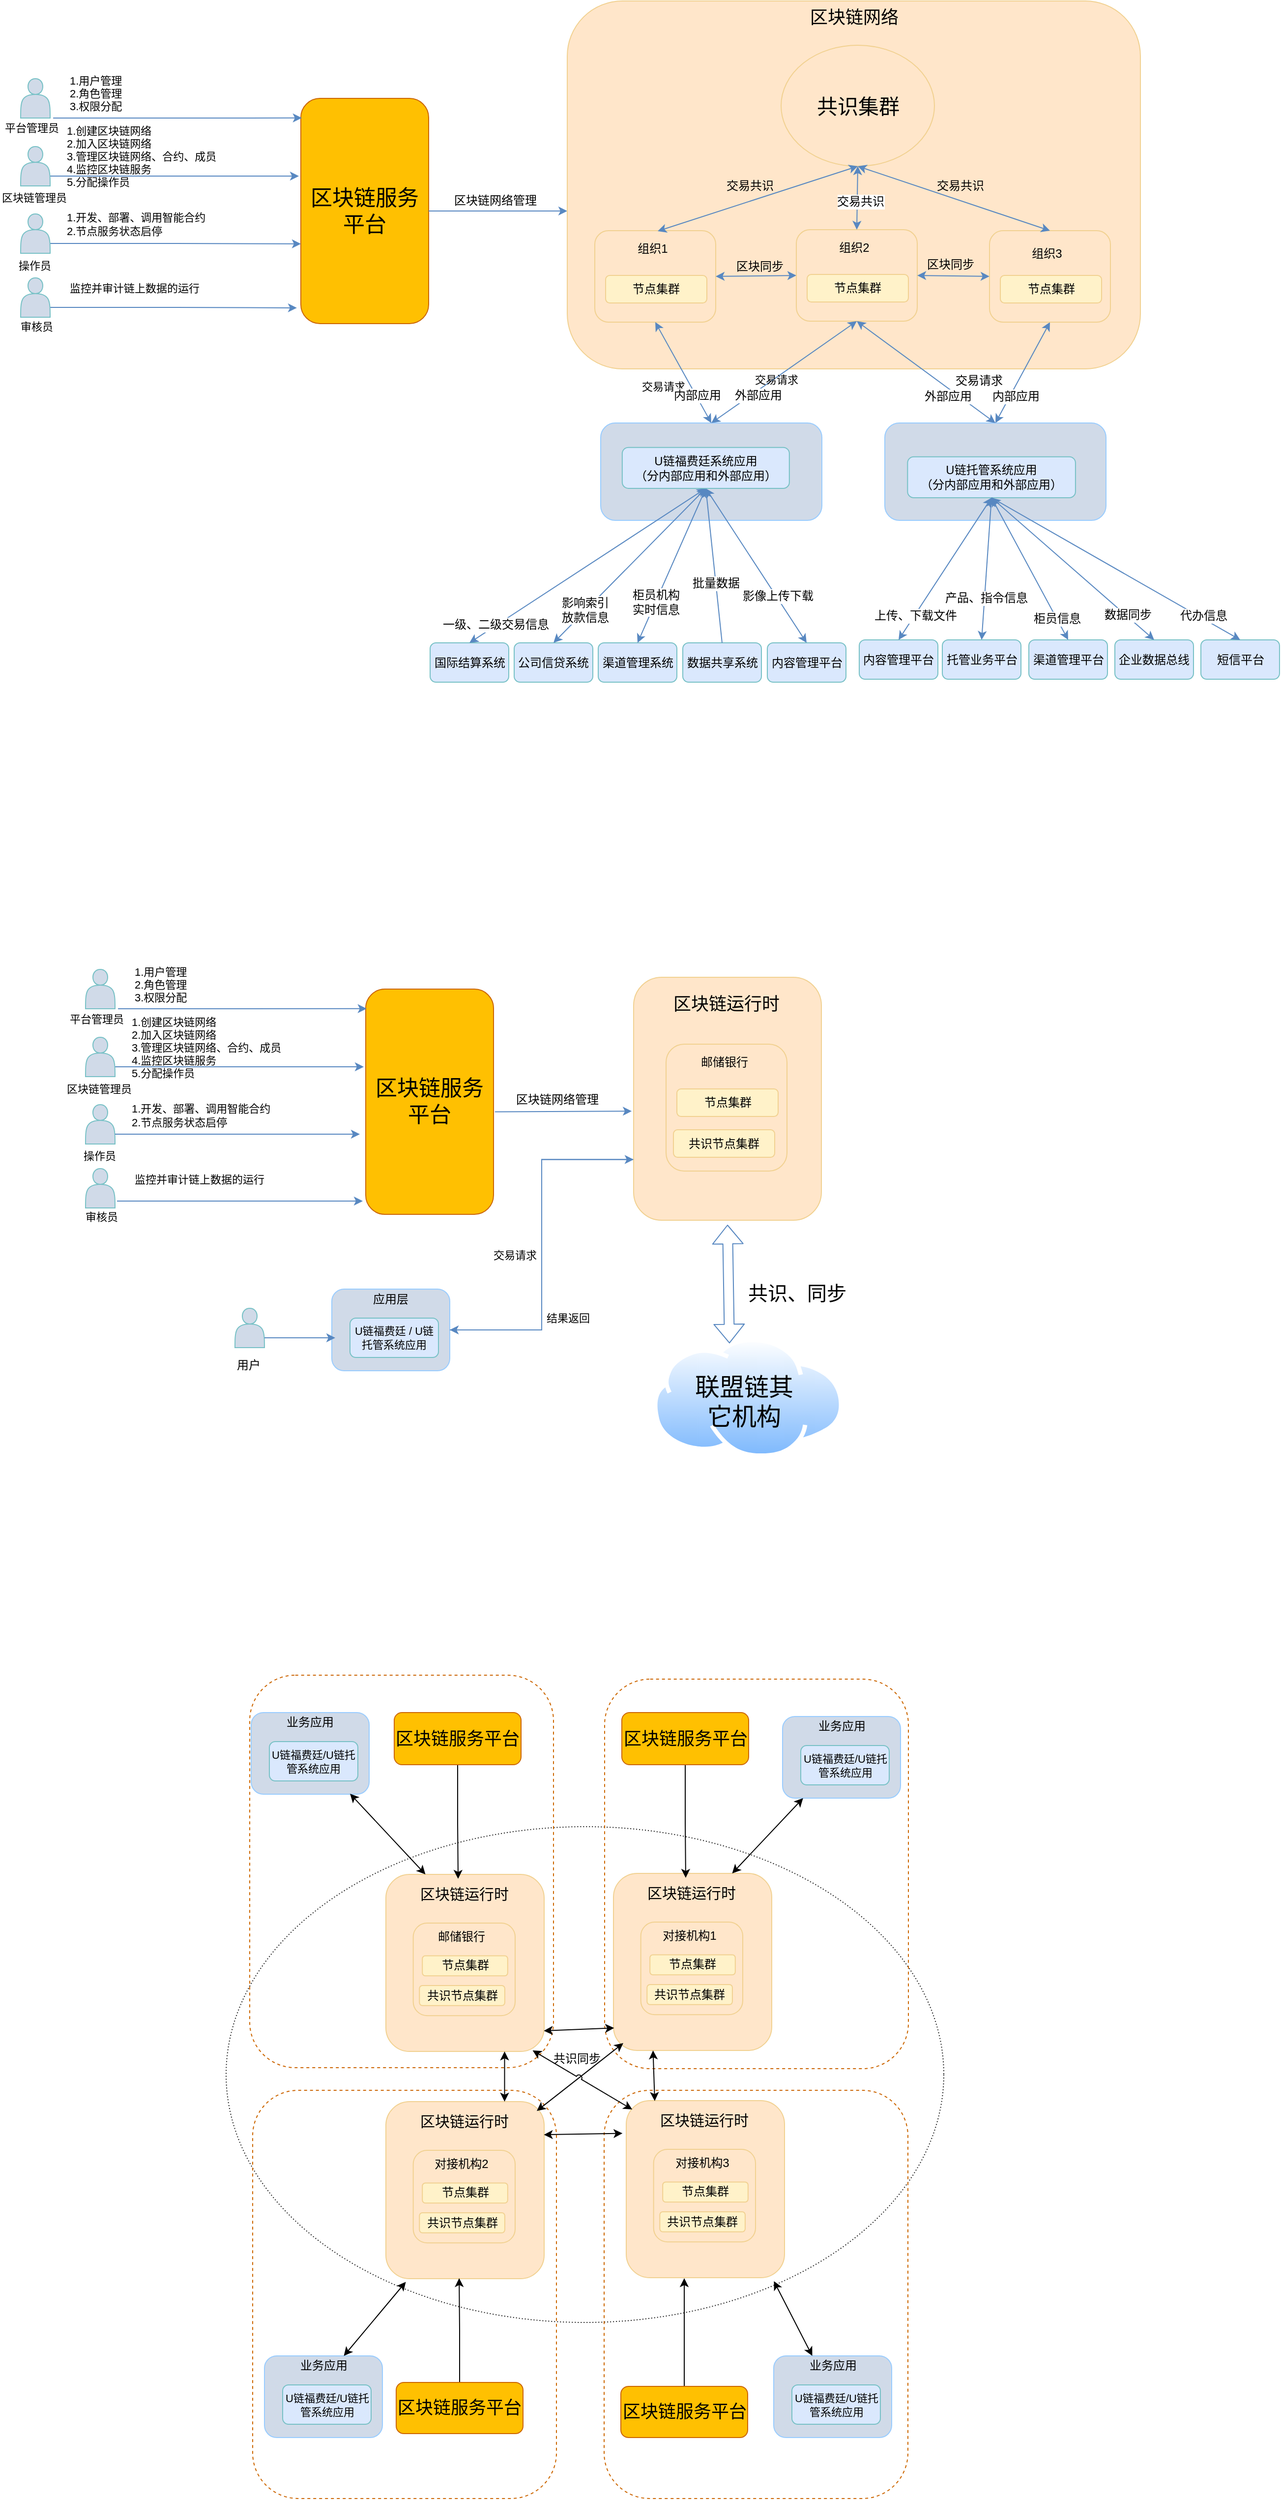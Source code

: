 <mxfile pages="1" version="11.2.4" type="github"><diagram id="iDARkXcZzcJDG8F0HFg4" name="Page-1"><mxGraphModel dx="1351" dy="836" grid="0" gridSize="10" guides="1" tooltips="1" connect="1" arrows="1" fold="1" page="1" pageScale="1" pageWidth="2339" pageHeight="3300" math="0" shadow="0"><root><mxCell id="0"/><mxCell id="1" parent="0"/><mxCell id="z2rC9QvplmSaoAwjKpnh-84" value="" style="rounded=1;whiteSpace=wrap;html=1;strokeColor=#99CCFF;fillColor=#D0DAE8;fontSize=12;align=center;" parent="1" vertex="1"><mxGeometry x="704" y="441" width="225" height="99" as="geometry"/></mxCell><mxCell id="t2HBDKphy4kVw9wNb8UK-98" value="" style="ellipse;whiteSpace=wrap;html=1;rounded=1;glass=0;strokeColor=#1A1A1A;strokeWidth=1;fillColor=none;fontSize=18;dashed=1;dashPattern=1 2;" parent="1" vertex="1"><mxGeometry x="323" y="1868" width="730" height="504" as="geometry"/></mxCell><mxCell id="t2HBDKphy4kVw9wNb8UK-96" value="" style="rounded=1;whiteSpace=wrap;html=1;glass=0;strokeColor=#CC6600;strokeWidth=1;fillColor=none;fontSize=18;dashed=1;" parent="1" vertex="1"><mxGeometry x="707.5" y="2136" width="309" height="415" as="geometry"/></mxCell><mxCell id="t2HBDKphy4kVw9wNb8UK-84" value="" style="rounded=1;whiteSpace=wrap;html=1;glass=0;strokeColor=#CC6600;strokeWidth=1;fillColor=none;fontSize=18;dashed=1;" parent="1" vertex="1"><mxGeometry x="708" y="1718" width="309" height="396" as="geometry"/></mxCell><mxCell id="t2HBDKphy4kVw9wNb8UK-85" value="" style="rounded=1;whiteSpace=wrap;html=1;glass=0;strokeColor=#CC6600;strokeWidth=1;fillColor=none;fontSize=18;dashed=1;" parent="1" vertex="1"><mxGeometry x="347" y="1714" width="309" height="399" as="geometry"/></mxCell><mxCell id="t2HBDKphy4kVw9wNb8UK-82" value="" style="rounded=1;whiteSpace=wrap;html=1;glass=0;strokeColor=#CC6600;strokeWidth=1;fillColor=none;fontSize=18;dashed=1;" parent="1" vertex="1"><mxGeometry x="350" y="2136" width="309" height="415" as="geometry"/></mxCell><mxCell id="z2rC9QvplmSaoAwjKpnh-148" value="" style="group;fillColor=none;" parent="1" vertex="1" connectable="0"><mxGeometry x="159" y="996.5" width="436" height="252.5" as="geometry"/></mxCell><mxCell id="z2rC9QvplmSaoAwjKpnh-149" value="区块链服务平台" style="rounded=1;whiteSpace=wrap;html=1;fillColor=#FFC001;fontSize=22;strokeColor=#CC6600;" parent="z2rC9QvplmSaoAwjKpnh-148" vertex="1"><mxGeometry x="306" y="20" width="130" height="229" as="geometry"/></mxCell><mxCell id="z2rC9QvplmSaoAwjKpnh-150" style="edgeStyle=orthogonalEdgeStyle;rounded=0;orthogonalLoop=1;jettySize=auto;html=1;exitX=1;exitY=0.75;exitDx=0;exitDy=0;fontSize=11;strokeColor=#5888C1;" parent="z2rC9QvplmSaoAwjKpnh-148" source="z2rC9QvplmSaoAwjKpnh-151" edge="1"><mxGeometry relative="1" as="geometry"><mxPoint x="304" y="99" as="targetPoint"/></mxGeometry></mxCell><mxCell id="z2rC9QvplmSaoAwjKpnh-151" value="" style="shape=actor;whiteSpace=wrap;html=1;fillColor=#D0DAE8;strokeColor=#78C1C6;" parent="z2rC9QvplmSaoAwjKpnh-148" vertex="1"><mxGeometry x="21" y="69" width="30" height="40" as="geometry"/></mxCell><mxCell id="z2rC9QvplmSaoAwjKpnh-152" value="平台管理员" style="text;html=1;resizable=0;points=[];autosize=1;align=left;verticalAlign=top;spacingTop=-4;fontSize=11;" parent="z2rC9QvplmSaoAwjKpnh-148" vertex="1"><mxGeometry x="3" y="41" width="80" height="20" as="geometry"/></mxCell><mxCell id="z2rC9QvplmSaoAwjKpnh-153" value="区块链管理员" style="text;html=1;resizable=0;points=[];autosize=1;align=left;verticalAlign=top;spacingTop=-4;fontSize=11;" parent="z2rC9QvplmSaoAwjKpnh-148" vertex="1"><mxGeometry y="112" width="80" height="10" as="geometry"/></mxCell><mxCell id="z2rC9QvplmSaoAwjKpnh-154" value="1.创建区块链网络&lt;br&gt;2.加入区块链网络&lt;br&gt;3.管理区块链网络、合约、成员&lt;br&gt;4.监控区块链服务&lt;br&gt;5.分配操作员" style="rounded=0;whiteSpace=wrap;html=1;fillColor=none;fontSize=11;align=left;strokeColor=none;" parent="z2rC9QvplmSaoAwjKpnh-148" vertex="1"><mxGeometry x="66" y="59" width="204" height="40" as="geometry"/></mxCell><mxCell id="z2rC9QvplmSaoAwjKpnh-155" value="" style="shape=actor;whiteSpace=wrap;html=1;fillColor=#D0DAE8;strokeColor=#78C1C6;" parent="z2rC9QvplmSaoAwjKpnh-148" vertex="1"><mxGeometry x="21" width="30" height="40" as="geometry"/></mxCell><mxCell id="z2rC9QvplmSaoAwjKpnh-156" value="1.用户管理&lt;br&gt;2.角色管理&lt;br&gt;3.权限分配" style="rounded=0;whiteSpace=wrap;html=1;fontSize=11;strokeColor=none;fillColor=none;align=left;" parent="z2rC9QvplmSaoAwjKpnh-148" vertex="1"><mxGeometry x="68.5" width="220" height="30" as="geometry"/></mxCell><mxCell id="z2rC9QvplmSaoAwjKpnh-158" value="" style="shape=actor;whiteSpace=wrap;html=1;fillColor=#D0DAE8;strokeColor=#78C1C6;" parent="z2rC9QvplmSaoAwjKpnh-148" vertex="1"><mxGeometry x="21" y="137.5" width="30" height="40" as="geometry"/></mxCell><mxCell id="z2rC9QvplmSaoAwjKpnh-159" value="操作员" style="text;html=1;resizable=0;points=[];autosize=1;align=left;verticalAlign=top;spacingTop=-4;fontSize=11;" parent="z2rC9QvplmSaoAwjKpnh-148" vertex="1"><mxGeometry x="17" y="180.5" width="50" height="10" as="geometry"/></mxCell><mxCell id="z2rC9QvplmSaoAwjKpnh-160" value="1.开发、部署、调用智能合约&lt;br&gt;2.节点服务状态启停" style="rounded=0;whiteSpace=wrap;html=1;fillColor=none;fontSize=11;align=left;strokeColor=none;" parent="z2rC9QvplmSaoAwjKpnh-148" vertex="1"><mxGeometry x="66" y="128" width="150" height="40" as="geometry"/></mxCell><mxCell id="z2rC9QvplmSaoAwjKpnh-162" value="" style="shape=actor;whiteSpace=wrap;html=1;fillColor=#D0DAE8;strokeColor=#78C1C6;" parent="z2rC9QvplmSaoAwjKpnh-148" vertex="1"><mxGeometry x="21" y="202.5" width="30" height="40" as="geometry"/></mxCell><mxCell id="z2rC9QvplmSaoAwjKpnh-163" value="审核员" style="text;html=1;resizable=0;points=[];autosize=1;align=left;verticalAlign=top;spacingTop=-4;fontSize=11;" parent="z2rC9QvplmSaoAwjKpnh-148" vertex="1"><mxGeometry x="19" y="242.5" width="50" height="10" as="geometry"/></mxCell><mxCell id="z2rC9QvplmSaoAwjKpnh-164" value="监控并审计链上数据的运行" style="rounded=0;whiteSpace=wrap;html=1;fillColor=none;fontSize=11;align=left;strokeColor=none;" parent="z2rC9QvplmSaoAwjKpnh-148" vertex="1"><mxGeometry x="69" y="193" width="147" height="40" as="geometry"/></mxCell><mxCell id="z2rC9QvplmSaoAwjKpnh-165" value="" style="endArrow=classic;html=1;strokeColor=#5888C1;fontSize=12;exitX=0.638;exitY=-0.05;exitDx=0;exitDy=0;exitPerimeter=0;entryX=0.007;entryY=0.087;entryDx=0;entryDy=0;entryPerimeter=0;" parent="z2rC9QvplmSaoAwjKpnh-148" source="z2rC9QvplmSaoAwjKpnh-152" target="z2rC9QvplmSaoAwjKpnh-149" edge="1"><mxGeometry width="50" height="50" relative="1" as="geometry"><mxPoint x="217" y="90" as="sourcePoint"/><mxPoint x="267" y="40" as="targetPoint"/></mxGeometry></mxCell><mxCell id="z2rC9QvplmSaoAwjKpnh-227" value="" style="endArrow=classic;html=1;strokeColor=#5888C1;fontSize=12;" parent="z2rC9QvplmSaoAwjKpnh-148" edge="1"><mxGeometry width="50" height="50" relative="1" as="geometry"><mxPoint x="53" y="235.5" as="sourcePoint"/><mxPoint x="303" y="235.5" as="targetPoint"/></mxGeometry></mxCell><mxCell id="z2rC9QvplmSaoAwjKpnh-166" value="" style="endArrow=classic;html=1;strokeColor=#5888C1;fontSize=12;exitX=1.011;exitY=0.545;exitDx=0;exitDy=0;entryX=-0.01;entryY=0.551;entryDx=0;entryDy=0;entryPerimeter=0;exitPerimeter=0;" parent="1" source="z2rC9QvplmSaoAwjKpnh-149" target="z2rC9QvplmSaoAwjKpnh-172" edge="1"><mxGeometry width="50" height="50" relative="1" as="geometry"><mxPoint x="654" y="1136.5" as="sourcePoint"/><mxPoint x="704" y="1086.5" as="targetPoint"/></mxGeometry></mxCell><mxCell id="z2rC9QvplmSaoAwjKpnh-167" value="区块链网络管理" style="text;html=1;resizable=0;points=[];autosize=1;align=left;verticalAlign=top;spacingTop=-4;fontSize=12;" parent="1" vertex="1"><mxGeometry x="615.5" y="1118.5" width="94" height="14" as="geometry"/></mxCell><mxCell id="z2rC9QvplmSaoAwjKpnh-243" style="edgeStyle=orthogonalEdgeStyle;rounded=0;orthogonalLoop=1;jettySize=auto;html=1;exitX=0;exitY=0.75;exitDx=0;exitDy=0;entryX=1;entryY=0.5;entryDx=0;entryDy=0;strokeColor=#5888C1;fontSize=20;" parent="1" source="z2rC9QvplmSaoAwjKpnh-172" target="z2rC9QvplmSaoAwjKpnh-184" edge="1"><mxGeometry relative="1" as="geometry"/></mxCell><mxCell id="z2rC9QvplmSaoAwjKpnh-172" value="" style="rounded=1;whiteSpace=wrap;html=1;fillColor=#FFE6CA;fontSize=11;align=center;strokeColor=#F1D191;" parent="1" vertex="1"><mxGeometry x="737.5" y="1004.5" width="191" height="247" as="geometry"/></mxCell><mxCell id="z2rC9QvplmSaoAwjKpnh-173" value="区块链运行时" style="rounded=0;whiteSpace=wrap;html=1;fillColor=none;fontSize=18;align=center;strokeColor=none;" parent="1" vertex="1"><mxGeometry x="772" y="1016.5" width="120" height="30" as="geometry"/></mxCell><mxCell id="z2rC9QvplmSaoAwjKpnh-219" value="" style="group" parent="1" vertex="1" connectable="0"><mxGeometry x="770.5" y="1072.5" width="123" height="129" as="geometry"/></mxCell><mxCell id="z2rC9QvplmSaoAwjKpnh-188" value="" style="group" parent="z2rC9QvplmSaoAwjKpnh-219" vertex="1" connectable="0"><mxGeometry width="123" height="129" as="geometry"/></mxCell><mxCell id="z2rC9QvplmSaoAwjKpnh-189" value="" style="rounded=1;whiteSpace=wrap;html=1;strokeColor=#F1D191;fillColor=none;fontSize=12;align=center;" parent="z2rC9QvplmSaoAwjKpnh-188" vertex="1"><mxGeometry width="123" height="129" as="geometry"/></mxCell><mxCell id="z2rC9QvplmSaoAwjKpnh-190" value="邮储银行" style="rounded=1;whiteSpace=wrap;html=1;strokeColor=none;fillColor=none;fontSize=12;align=center;" parent="z2rC9QvplmSaoAwjKpnh-188" vertex="1"><mxGeometry x="19" y="5" width="80" height="27" as="geometry"/></mxCell><mxCell id="z2rC9QvplmSaoAwjKpnh-191" value="节点集群" style="rounded=1;whiteSpace=wrap;html=1;fillColor=#FFF2C9;fontSize=12;align=center;strokeColor=#F1D191;" parent="z2rC9QvplmSaoAwjKpnh-188" vertex="1"><mxGeometry x="11" y="45.5" width="103" height="28" as="geometry"/></mxCell><mxCell id="z2rC9QvplmSaoAwjKpnh-218" value="共识节点集群" style="rounded=1;whiteSpace=wrap;html=1;fillColor=#FFF2C9;fontSize=12;align=center;strokeColor=#F1D191;" parent="z2rC9QvplmSaoAwjKpnh-188" vertex="1"><mxGeometry x="7.5" y="87" width="103" height="28" as="geometry"/></mxCell><mxCell id="z2rC9QvplmSaoAwjKpnh-228" value="" style="endArrow=classic;html=1;strokeColor=#5888C1;fontSize=12;exitX=1;exitY=0.75;exitDx=0;exitDy=0;" parent="1" source="z2rC9QvplmSaoAwjKpnh-158" edge="1"><mxGeometry width="50" height="50" relative="1" as="geometry"><mxPoint x="382" y="1313" as="sourcePoint"/><mxPoint x="459" y="1164" as="targetPoint"/></mxGeometry></mxCell><mxCell id="z2rC9QvplmSaoAwjKpnh-229" value="" style="aspect=fixed;perimeter=ellipsePerimeter;html=1;align=center;shadow=0;dashed=0;spacingTop=3;image;image=img/lib/active_directory/internet_cloud.svg;rounded=1;strokeColor=#F1D191;fillColor=none;fontSize=12;" parent="1" vertex="1"><mxGeometry x="757" y="1371" width="194" height="122" as="geometry"/></mxCell><mxCell id="z2rC9QvplmSaoAwjKpnh-232" value="" style="shape=flexArrow;endArrow=classic;startArrow=classic;html=1;strokeColor=#5888C1;fontSize=12;exitX=0.402;exitY=0.047;exitDx=0;exitDy=0;exitPerimeter=0;" parent="1" source="z2rC9QvplmSaoAwjKpnh-229" edge="1"><mxGeometry width="50" height="50" relative="1" as="geometry"><mxPoint x="791" y="1330" as="sourcePoint"/><mxPoint x="833" y="1256" as="targetPoint"/></mxGeometry></mxCell><mxCell id="z2rC9QvplmSaoAwjKpnh-234" value="联盟链其它机构" style="rounded=1;whiteSpace=wrap;html=1;strokeColor=none;fillColor=none;fontSize=25;align=center;" parent="1" vertex="1"><mxGeometry x="790" y="1405" width="120" height="60" as="geometry"/></mxCell><mxCell id="z2rC9QvplmSaoAwjKpnh-235" value="共识、同步" style="text;html=1;resizable=0;points=[];autosize=1;align=left;verticalAlign=top;spacingTop=-4;fontSize=20;" parent="1" vertex="1"><mxGeometry x="852" y="1311" width="135" height="30" as="geometry"/></mxCell><mxCell id="z2rC9QvplmSaoAwjKpnh-174" value="交易请求" style="text;html=1;resizable=0;points=[];autosize=1;align=left;verticalAlign=top;spacingTop=-4;fontSize=11;" parent="1" vertex="1"><mxGeometry x="592.5" y="1277.5" width="54" height="13" as="geometry"/></mxCell><mxCell id="z2rC9QvplmSaoAwjKpnh-175" value="结果返回" style="text;html=1;resizable=0;points=[];autosize=1;align=left;verticalAlign=top;spacingTop=-4;fontSize=11;" parent="1" vertex="1"><mxGeometry x="646.5" y="1341.5" width="54" height="13" as="geometry"/></mxCell><mxCell id="z2rC9QvplmSaoAwjKpnh-183" value="" style="group" parent="1" vertex="1" connectable="0"><mxGeometry x="430.5" y="1321.5" width="120" height="83" as="geometry"/></mxCell><mxCell id="z2rC9QvplmSaoAwjKpnh-184" value="" style="rounded=1;whiteSpace=wrap;html=1;strokeColor=#99CCFF;fillColor=#D0DAE8;fontSize=12;align=center;" parent="z2rC9QvplmSaoAwjKpnh-183" vertex="1"><mxGeometry width="120" height="83" as="geometry"/></mxCell><mxCell id="z2rC9QvplmSaoAwjKpnh-185" value="应用层" style="rounded=1;whiteSpace=wrap;html=1;strokeColor=none;fillColor=none;fontSize=12;align=center;" parent="z2rC9QvplmSaoAwjKpnh-183" vertex="1"><mxGeometry x="18.5" width="83" height="20" as="geometry"/></mxCell><mxCell id="z2rC9QvplmSaoAwjKpnh-186" value="U链福费廷 / U链托管系统应用" style="rounded=1;whiteSpace=wrap;html=1;fillColor=#DAE8FD;fontSize=11;align=center;strokeColor=#78C1C6;" parent="z2rC9QvplmSaoAwjKpnh-183" vertex="1"><mxGeometry x="18.5" y="29.5" width="90" height="40" as="geometry"/></mxCell><mxCell id="z2rC9QvplmSaoAwjKpnh-168" value="" style="shape=actor;whiteSpace=wrap;html=1;fillColor=#D0DAE8;strokeColor=#78C1C6;" parent="1" vertex="1"><mxGeometry x="332" y="1341" width="30" height="40" as="geometry"/></mxCell><mxCell id="z2rC9QvplmSaoAwjKpnh-169" value="用户" style="text;html=1;resizable=0;points=[];autosize=1;align=left;verticalAlign=top;spacingTop=-4;fontSize=12;" parent="1" vertex="1"><mxGeometry x="332" y="1388.5" width="34" height="14" as="geometry"/></mxCell><mxCell id="z2rC9QvplmSaoAwjKpnh-241" style="edgeStyle=orthogonalEdgeStyle;rounded=0;orthogonalLoop=1;jettySize=auto;html=1;exitX=1;exitY=0.5;exitDx=0;exitDy=0;entryX=0;entryY=0.75;entryDx=0;entryDy=0;strokeColor=#5888C1;fontSize=20;" parent="1" source="z2rC9QvplmSaoAwjKpnh-184" target="z2rC9QvplmSaoAwjKpnh-172" edge="1"><mxGeometry relative="1" as="geometry"/></mxCell><mxCell id="z2rC9QvplmSaoAwjKpnh-244" value="" style="endArrow=classic;html=1;strokeColor=#5888C1;fontSize=20;exitX=1;exitY=0.75;exitDx=0;exitDy=0;" parent="1" source="z2rC9QvplmSaoAwjKpnh-168" edge="1"><mxGeometry width="50" height="50" relative="1" as="geometry"><mxPoint x="373" y="1463" as="sourcePoint"/><mxPoint x="434" y="1371" as="targetPoint"/></mxGeometry></mxCell><mxCell id="t2HBDKphy4kVw9wNb8UK-10" value="" style="group" parent="1" vertex="1" connectable="0"><mxGeometry x="485.5" y="1916.5" width="161" height="180" as="geometry"/></mxCell><mxCell id="t2HBDKphy4kVw9wNb8UK-2" value="" style="rounded=1;whiteSpace=wrap;html=1;fillColor=#FFE6CA;fontSize=11;align=center;strokeColor=#F1D191;" parent="t2HBDKphy4kVw9wNb8UK-10" vertex="1"><mxGeometry width="161" height="180" as="geometry"/></mxCell><mxCell id="t2HBDKphy4kVw9wNb8UK-3" value="区块链运行时" style="rounded=0;whiteSpace=wrap;html=1;fillColor=none;fontSize=15;align=center;strokeColor=none;" parent="t2HBDKphy4kVw9wNb8UK-10" vertex="1"><mxGeometry x="29.081" y="8.745" width="101.152" height="21.862" as="geometry"/></mxCell><mxCell id="t2HBDKphy4kVw9wNb8UK-4" value="" style="group" parent="t2HBDKphy4kVw9wNb8UK-10" vertex="1" connectable="0"><mxGeometry x="27.817" y="49.555" width="103.681" height="94.008" as="geometry"/></mxCell><mxCell id="t2HBDKphy4kVw9wNb8UK-5" value="" style="group" parent="t2HBDKphy4kVw9wNb8UK-4" vertex="1" connectable="0"><mxGeometry width="103.681" height="94.008" as="geometry"/></mxCell><mxCell id="t2HBDKphy4kVw9wNb8UK-6" value="" style="rounded=1;whiteSpace=wrap;html=1;strokeColor=#F1D191;fillColor=none;fontSize=12;align=center;" parent="t2HBDKphy4kVw9wNb8UK-5" vertex="1"><mxGeometry width="103.681" height="94.008" as="geometry"/></mxCell><mxCell id="t2HBDKphy4kVw9wNb8UK-7" value="邮储银行" style="rounded=1;whiteSpace=wrap;html=1;strokeColor=none;fillColor=none;fontSize=12;align=center;" parent="t2HBDKphy4kVw9wNb8UK-5" vertex="1"><mxGeometry x="16.016" y="3.644" width="67.435" height="19.676" as="geometry"/></mxCell><mxCell id="t2HBDKphy4kVw9wNb8UK-8" value="节点集群" style="rounded=1;whiteSpace=wrap;html=1;fillColor=#FFF2C9;fontSize=12;align=center;strokeColor=#F1D191;" parent="t2HBDKphy4kVw9wNb8UK-5" vertex="1"><mxGeometry x="9.272" y="33.158" width="86.822" height="20.405" as="geometry"/></mxCell><mxCell id="t2HBDKphy4kVw9wNb8UK-9" value="共识节点集群" style="rounded=1;whiteSpace=wrap;html=1;fillColor=#FFF2C9;fontSize=12;align=center;strokeColor=#F1D191;" parent="t2HBDKphy4kVw9wNb8UK-5" vertex="1"><mxGeometry x="6.322" y="63.401" width="86.822" height="20.405" as="geometry"/></mxCell><mxCell id="t2HBDKphy4kVw9wNb8UK-11" value="" style="group" parent="1" vertex="1" connectable="0"><mxGeometry x="348.5" y="1752" width="120" height="83" as="geometry"/></mxCell><mxCell id="t2HBDKphy4kVw9wNb8UK-12" value="" style="rounded=1;whiteSpace=wrap;html=1;strokeColor=#99CCFF;fillColor=#D0DAE8;fontSize=12;align=center;" parent="t2HBDKphy4kVw9wNb8UK-11" vertex="1"><mxGeometry width="120" height="83" as="geometry"/></mxCell><mxCell id="t2HBDKphy4kVw9wNb8UK-13" value="业务应用" style="rounded=1;whiteSpace=wrap;html=1;strokeColor=none;fillColor=none;fontSize=12;align=center;" parent="t2HBDKphy4kVw9wNb8UK-11" vertex="1"><mxGeometry x="18.5" width="83" height="20" as="geometry"/></mxCell><mxCell id="t2HBDKphy4kVw9wNb8UK-14" value="U链福费廷/U链托管系统应用" style="rounded=1;whiteSpace=wrap;html=1;fillColor=#DAE8FD;fontSize=11;align=center;strokeColor=#78C1C6;" parent="t2HBDKphy4kVw9wNb8UK-11" vertex="1"><mxGeometry x="18.5" y="29.5" width="90" height="40" as="geometry"/></mxCell><mxCell id="t2HBDKphy4kVw9wNb8UK-20" style="edgeStyle=orthogonalEdgeStyle;rounded=0;orthogonalLoop=1;jettySize=auto;html=1;exitX=0.5;exitY=1;exitDx=0;exitDy=0;entryX=0.439;entryY=-0.194;entryDx=0;entryDy=0;entryPerimeter=0;fontSize=15;" parent="1" source="t2HBDKphy4kVw9wNb8UK-18" target="t2HBDKphy4kVw9wNb8UK-3" edge="1"><mxGeometry relative="1" as="geometry"/></mxCell><mxCell id="t2HBDKphy4kVw9wNb8UK-18" value="区块链服务平台" style="rounded=1;whiteSpace=wrap;html=1;fillColor=#FFC001;fontSize=18;strokeColor=#CC6600;" parent="1" vertex="1"><mxGeometry x="494" y="1752" width="129" height="53" as="geometry"/></mxCell><mxCell id="t2HBDKphy4kVw9wNb8UK-19" value="" style="endArrow=classic;startArrow=classic;html=1;fontSize=15;exitX=0.838;exitY=0.994;exitDx=0;exitDy=0;exitPerimeter=0;entryX=0.25;entryY=0;entryDx=0;entryDy=0;" parent="1" source="t2HBDKphy4kVw9wNb8UK-12" target="t2HBDKphy4kVw9wNb8UK-2" edge="1"><mxGeometry width="50" height="50" relative="1" as="geometry"><mxPoint x="429" y="1844" as="sourcePoint"/><mxPoint x="479" y="1794" as="targetPoint"/></mxGeometry></mxCell><mxCell id="t2HBDKphy4kVw9wNb8UK-21" value="" style="group" parent="1" vertex="1" connectable="0"><mxGeometry x="485.5" y="2147.5" width="161" height="180" as="geometry"/></mxCell><mxCell id="t2HBDKphy4kVw9wNb8UK-22" value="" style="rounded=1;whiteSpace=wrap;html=1;fillColor=#FFE6CA;fontSize=11;align=center;strokeColor=#F1D191;" parent="t2HBDKphy4kVw9wNb8UK-21" vertex="1"><mxGeometry width="161" height="180" as="geometry"/></mxCell><mxCell id="t2HBDKphy4kVw9wNb8UK-23" value="区块链运行时" style="rounded=0;whiteSpace=wrap;html=1;fillColor=none;fontSize=15;align=center;strokeColor=none;" parent="t2HBDKphy4kVw9wNb8UK-21" vertex="1"><mxGeometry x="29.081" y="8.745" width="101.152" height="21.862" as="geometry"/></mxCell><mxCell id="t2HBDKphy4kVw9wNb8UK-24" value="" style="group" parent="t2HBDKphy4kVw9wNb8UK-21" vertex="1" connectable="0"><mxGeometry x="27.817" y="49.555" width="103.681" height="94.008" as="geometry"/></mxCell><mxCell id="t2HBDKphy4kVw9wNb8UK-25" value="" style="group" parent="t2HBDKphy4kVw9wNb8UK-24" vertex="1" connectable="0"><mxGeometry width="103.681" height="94.008" as="geometry"/></mxCell><mxCell id="t2HBDKphy4kVw9wNb8UK-26" value="" style="rounded=1;whiteSpace=wrap;html=1;strokeColor=#F1D191;fillColor=none;fontSize=12;align=center;" parent="t2HBDKphy4kVw9wNb8UK-25" vertex="1"><mxGeometry width="103.681" height="94.008" as="geometry"/></mxCell><mxCell id="t2HBDKphy4kVw9wNb8UK-27" value="对接机构2" style="rounded=1;whiteSpace=wrap;html=1;strokeColor=none;fillColor=none;fontSize=12;align=center;" parent="t2HBDKphy4kVw9wNb8UK-25" vertex="1"><mxGeometry x="16.016" y="3.644" width="67.435" height="19.676" as="geometry"/></mxCell><mxCell id="t2HBDKphy4kVw9wNb8UK-28" value="节点集群" style="rounded=1;whiteSpace=wrap;html=1;fillColor=#FFF2C9;fontSize=12;align=center;strokeColor=#F1D191;" parent="t2HBDKphy4kVw9wNb8UK-25" vertex="1"><mxGeometry x="9.272" y="33.158" width="86.822" height="20.405" as="geometry"/></mxCell><mxCell id="t2HBDKphy4kVw9wNb8UK-29" value="共识节点集群" style="rounded=1;whiteSpace=wrap;html=1;fillColor=#FFF2C9;fontSize=12;align=center;strokeColor=#F1D191;" parent="t2HBDKphy4kVw9wNb8UK-25" vertex="1"><mxGeometry x="6.322" y="63.401" width="86.822" height="20.405" as="geometry"/></mxCell><mxCell id="t2HBDKphy4kVw9wNb8UK-30" value="" style="group" parent="1" vertex="1" connectable="0"><mxGeometry x="362" y="2358" width="120" height="83" as="geometry"/></mxCell><mxCell id="t2HBDKphy4kVw9wNb8UK-31" value="" style="rounded=1;whiteSpace=wrap;html=1;strokeColor=#99CCFF;fillColor=#D0DAE8;fontSize=12;align=center;" parent="t2HBDKphy4kVw9wNb8UK-30" vertex="1"><mxGeometry y="48" width="120" height="83" as="geometry"/></mxCell><mxCell id="t2HBDKphy4kVw9wNb8UK-32" value="业务应用" style="rounded=1;whiteSpace=wrap;html=1;strokeColor=none;fillColor=none;fontSize=12;align=center;" parent="t2HBDKphy4kVw9wNb8UK-30" vertex="1"><mxGeometry x="18.5" y="48" width="83" height="20" as="geometry"/></mxCell><mxCell id="t2HBDKphy4kVw9wNb8UK-33" value="U链福费廷/U链托管系统应用" style="rounded=1;whiteSpace=wrap;html=1;fillColor=#DAE8FD;fontSize=11;align=center;strokeColor=#78C1C6;" parent="t2HBDKphy4kVw9wNb8UK-30" vertex="1"><mxGeometry x="18.5" y="77.5" width="90" height="40" as="geometry"/></mxCell><mxCell id="t2HBDKphy4kVw9wNb8UK-41" style="edgeStyle=orthogonalEdgeStyle;rounded=0;orthogonalLoop=1;jettySize=auto;html=1;exitX=0.5;exitY=0;exitDx=0;exitDy=0;entryX=0.463;entryY=0.997;entryDx=0;entryDy=0;entryPerimeter=0;fontSize=15;" parent="1" source="t2HBDKphy4kVw9wNb8UK-38" target="t2HBDKphy4kVw9wNb8UK-22" edge="1"><mxGeometry relative="1" as="geometry"/></mxCell><mxCell id="t2HBDKphy4kVw9wNb8UK-38" value="区块链服务平台" style="rounded=1;whiteSpace=wrap;html=1;fillColor=#FFC001;fontSize=18;strokeColor=#CC6600;" parent="1" vertex="1"><mxGeometry x="496" y="2433" width="129" height="52" as="geometry"/></mxCell><mxCell id="t2HBDKphy4kVw9wNb8UK-40" value="" style="endArrow=classic;startArrow=classic;html=1;fontSize=15;exitX=0.75;exitY=0;exitDx=0;exitDy=0;entryX=0.126;entryY=1.018;entryDx=0;entryDy=0;entryPerimeter=0;" parent="1" source="t2HBDKphy4kVw9wNb8UK-32" target="t2HBDKphy4kVw9wNb8UK-22" edge="1"><mxGeometry width="50" height="50" relative="1" as="geometry"><mxPoint x="426.5" y="2331" as="sourcePoint"/><mxPoint x="476.5" y="2281" as="targetPoint"/></mxGeometry></mxCell><mxCell id="t2HBDKphy4kVw9wNb8UK-42" value="" style="group" parent="1" vertex="1" connectable="0"><mxGeometry x="717" y="1915.5" width="161" height="180" as="geometry"/></mxCell><mxCell id="t2HBDKphy4kVw9wNb8UK-43" value="" style="rounded=1;whiteSpace=wrap;html=1;fillColor=#FFE6CA;fontSize=11;align=center;strokeColor=#F1D191;" parent="t2HBDKphy4kVw9wNb8UK-42" vertex="1"><mxGeometry width="161" height="180" as="geometry"/></mxCell><mxCell id="t2HBDKphy4kVw9wNb8UK-44" value="区块链运行时" style="rounded=0;whiteSpace=wrap;html=1;fillColor=none;fontSize=15;align=center;strokeColor=none;" parent="t2HBDKphy4kVw9wNb8UK-42" vertex="1"><mxGeometry x="29.081" y="8.745" width="101.152" height="21.862" as="geometry"/></mxCell><mxCell id="t2HBDKphy4kVw9wNb8UK-45" value="" style="group" parent="t2HBDKphy4kVw9wNb8UK-42" vertex="1" connectable="0"><mxGeometry x="27.817" y="49.555" width="103.681" height="94.008" as="geometry"/></mxCell><mxCell id="t2HBDKphy4kVw9wNb8UK-46" value="" style="group" parent="t2HBDKphy4kVw9wNb8UK-45" vertex="1" connectable="0"><mxGeometry width="103.681" height="94.008" as="geometry"/></mxCell><mxCell id="t2HBDKphy4kVw9wNb8UK-47" value="" style="rounded=1;whiteSpace=wrap;html=1;strokeColor=#F1D191;fillColor=none;fontSize=12;align=center;" parent="t2HBDKphy4kVw9wNb8UK-46" vertex="1"><mxGeometry width="103.681" height="94.008" as="geometry"/></mxCell><mxCell id="t2HBDKphy4kVw9wNb8UK-48" value="对接机构1" style="rounded=1;whiteSpace=wrap;html=1;strokeColor=none;fillColor=none;fontSize=12;align=center;" parent="t2HBDKphy4kVw9wNb8UK-46" vertex="1"><mxGeometry x="16.016" y="3.644" width="67.435" height="19.676" as="geometry"/></mxCell><mxCell id="t2HBDKphy4kVw9wNb8UK-49" value="节点集群" style="rounded=1;whiteSpace=wrap;html=1;fillColor=#FFF2C9;fontSize=12;align=center;strokeColor=#F1D191;" parent="t2HBDKphy4kVw9wNb8UK-46" vertex="1"><mxGeometry x="9.272" y="33.158" width="86.822" height="20.405" as="geometry"/></mxCell><mxCell id="t2HBDKphy4kVw9wNb8UK-50" value="共识节点集群" style="rounded=1;whiteSpace=wrap;html=1;fillColor=#FFF2C9;fontSize=12;align=center;strokeColor=#F1D191;" parent="t2HBDKphy4kVw9wNb8UK-46" vertex="1"><mxGeometry x="6.322" y="63.401" width="86.822" height="20.405" as="geometry"/></mxCell><mxCell id="t2HBDKphy4kVw9wNb8UK-51" style="edgeStyle=orthogonalEdgeStyle;rounded=0;orthogonalLoop=1;jettySize=auto;html=1;exitX=0.5;exitY=1;exitDx=0;exitDy=0;entryX=0.439;entryY=-0.194;entryDx=0;entryDy=0;entryPerimeter=0;fontSize=15;" parent="1" source="t2HBDKphy4kVw9wNb8UK-52" target="t2HBDKphy4kVw9wNb8UK-44" edge="1"><mxGeometry relative="1" as="geometry"/></mxCell><mxCell id="t2HBDKphy4kVw9wNb8UK-52" value="区块链服务平台" style="rounded=1;whiteSpace=wrap;html=1;fillColor=#FFC001;fontSize=18;strokeColor=#CC6600;" parent="1" vertex="1"><mxGeometry x="725.5" y="1752" width="129" height="53" as="geometry"/></mxCell><mxCell id="t2HBDKphy4kVw9wNb8UK-62" style="edgeStyle=orthogonalEdgeStyle;rounded=0;orthogonalLoop=1;jettySize=auto;html=1;exitX=0.5;exitY=0;exitDx=0;exitDy=0;fontSize=15;" parent="1" source="t2HBDKphy4kVw9wNb8UK-63" edge="1"><mxGeometry relative="1" as="geometry"><mxPoint x="789" y="2327" as="targetPoint"/></mxGeometry></mxCell><mxCell id="t2HBDKphy4kVw9wNb8UK-63" value="区块链服务平台" style="rounded=1;whiteSpace=wrap;html=1;fillColor=#FFC001;fontSize=18;strokeColor=#CC6600;" parent="1" vertex="1"><mxGeometry x="724.5" y="2437" width="129" height="52" as="geometry"/></mxCell><mxCell id="t2HBDKphy4kVw9wNb8UK-64" value="" style="group" parent="1" vertex="1" connectable="0"><mxGeometry x="889" y="1756" width="120" height="83" as="geometry"/></mxCell><mxCell id="t2HBDKphy4kVw9wNb8UK-65" value="" style="rounded=1;whiteSpace=wrap;html=1;strokeColor=#99CCFF;fillColor=#D0DAE8;fontSize=12;align=center;" parent="t2HBDKphy4kVw9wNb8UK-64" vertex="1"><mxGeometry width="120" height="83" as="geometry"/></mxCell><mxCell id="t2HBDKphy4kVw9wNb8UK-67" value="U链福费廷/U链托管系统应用" style="rounded=1;whiteSpace=wrap;html=1;fillColor=#DAE8FD;fontSize=11;align=center;strokeColor=#78C1C6;" parent="t2HBDKphy4kVw9wNb8UK-64" vertex="1"><mxGeometry x="18.5" y="29.5" width="90" height="40" as="geometry"/></mxCell><mxCell id="t2HBDKphy4kVw9wNb8UK-66" value="业务应用" style="rounded=1;whiteSpace=wrap;html=1;strokeColor=none;fillColor=none;fontSize=12;align=center;" parent="t2HBDKphy4kVw9wNb8UK-64" vertex="1"><mxGeometry x="18.5" width="83" height="20" as="geometry"/></mxCell><mxCell id="t2HBDKphy4kVw9wNb8UK-70" value="" style="endArrow=classic;startArrow=classic;html=1;fontSize=15;exitX=0.75;exitY=0;exitDx=0;exitDy=0;" parent="1" source="t2HBDKphy4kVw9wNb8UK-43" target="t2HBDKphy4kVw9wNb8UK-65" edge="1"><mxGeometry width="50" height="50" relative="1" as="geometry"><mxPoint x="983" y="1924" as="sourcePoint"/><mxPoint x="1033" y="1874" as="targetPoint"/></mxGeometry></mxCell><mxCell id="t2HBDKphy4kVw9wNb8UK-71" value="" style="group" parent="1" vertex="1" connectable="0"><mxGeometry x="880" y="2406" width="120" height="83" as="geometry"/></mxCell><mxCell id="t2HBDKphy4kVw9wNb8UK-72" value="" style="rounded=1;whiteSpace=wrap;html=1;strokeColor=#99CCFF;fillColor=#D0DAE8;fontSize=12;align=center;" parent="t2HBDKphy4kVw9wNb8UK-71" vertex="1"><mxGeometry width="120" height="83" as="geometry"/></mxCell><mxCell id="t2HBDKphy4kVw9wNb8UK-73" value="业务应用" style="rounded=1;whiteSpace=wrap;html=1;strokeColor=none;fillColor=none;fontSize=12;align=center;" parent="t2HBDKphy4kVw9wNb8UK-71" vertex="1"><mxGeometry x="18.5" width="83" height="20" as="geometry"/></mxCell><mxCell id="t2HBDKphy4kVw9wNb8UK-74" value="U链福费廷/U链托管系统应用" style="rounded=1;whiteSpace=wrap;html=1;fillColor=#DAE8FD;fontSize=11;align=center;strokeColor=#78C1C6;" parent="t2HBDKphy4kVw9wNb8UK-71" vertex="1"><mxGeometry x="18.5" y="29.5" width="90" height="40" as="geometry"/></mxCell><mxCell id="t2HBDKphy4kVw9wNb8UK-75" value="" style="endArrow=classic;startArrow=classic;html=1;fontSize=15;exitX=1.012;exitY=0.811;exitDx=0;exitDy=0;exitPerimeter=0;entryX=0.25;entryY=0;entryDx=0;entryDy=0;" parent="1" target="t2HBDKphy4kVw9wNb8UK-73" edge="1"><mxGeometry width="50" height="50" relative="1" as="geometry"><mxPoint x="880.211" y="2330.087" as="sourcePoint"/><mxPoint x="954" y="2307" as="targetPoint"/></mxGeometry></mxCell><mxCell id="t2HBDKphy4kVw9wNb8UK-97" value="" style="group" parent="1" vertex="1" connectable="0"><mxGeometry x="730" y="2146.5" width="161" height="180" as="geometry"/></mxCell><mxCell id="t2HBDKphy4kVw9wNb8UK-88" value="" style="rounded=1;whiteSpace=wrap;html=1;fillColor=#FFE6CA;fontSize=11;align=center;strokeColor=#F1D191;" parent="t2HBDKphy4kVw9wNb8UK-97" vertex="1"><mxGeometry width="161" height="180" as="geometry"/></mxCell><mxCell id="t2HBDKphy4kVw9wNb8UK-89" value="区块链运行时" style="rounded=0;whiteSpace=wrap;html=1;fillColor=none;fontSize=15;align=center;strokeColor=none;" parent="t2HBDKphy4kVw9wNb8UK-97" vertex="1"><mxGeometry x="29.081" y="8.745" width="101.152" height="21.862" as="geometry"/></mxCell><mxCell id="t2HBDKphy4kVw9wNb8UK-90" value="" style="group" parent="t2HBDKphy4kVw9wNb8UK-97" vertex="1" connectable="0"><mxGeometry x="27.817" y="49.555" width="103.681" height="94.008" as="geometry"/></mxCell><mxCell id="t2HBDKphy4kVw9wNb8UK-91" value="" style="group" parent="t2HBDKphy4kVw9wNb8UK-90" vertex="1" connectable="0"><mxGeometry width="103.681" height="94.008" as="geometry"/></mxCell><mxCell id="t2HBDKphy4kVw9wNb8UK-92" value="" style="rounded=1;whiteSpace=wrap;html=1;strokeColor=#F1D191;fillColor=none;fontSize=12;align=center;" parent="t2HBDKphy4kVw9wNb8UK-91" vertex="1"><mxGeometry width="103.681" height="94.008" as="geometry"/></mxCell><mxCell id="t2HBDKphy4kVw9wNb8UK-93" value="对接机构3" style="rounded=1;whiteSpace=wrap;html=1;strokeColor=none;fillColor=none;fontSize=12;align=center;" parent="t2HBDKphy4kVw9wNb8UK-91" vertex="1"><mxGeometry x="16.016" y="3.644" width="67.435" height="19.676" as="geometry"/></mxCell><mxCell id="t2HBDKphy4kVw9wNb8UK-94" value="节点集群" style="rounded=1;whiteSpace=wrap;html=1;fillColor=#FFF2C9;fontSize=12;align=center;strokeColor=#F1D191;" parent="t2HBDKphy4kVw9wNb8UK-91" vertex="1"><mxGeometry x="9.272" y="33.158" width="86.822" height="20.405" as="geometry"/></mxCell><mxCell id="t2HBDKphy4kVw9wNb8UK-95" value="共识节点集群" style="rounded=1;whiteSpace=wrap;html=1;fillColor=#FFF2C9;fontSize=12;align=center;strokeColor=#F1D191;" parent="t2HBDKphy4kVw9wNb8UK-91" vertex="1"><mxGeometry x="6.322" y="63.401" width="86.822" height="20.405" as="geometry"/></mxCell><mxCell id="t2HBDKphy4kVw9wNb8UK-100" value="" style="endArrow=classic;startArrow=classic;html=1;fontSize=18;" parent="1" edge="1"><mxGeometry width="50" height="50" relative="1" as="geometry"><mxPoint x="639" y="2157" as="sourcePoint"/><mxPoint x="727" y="2088" as="targetPoint"/></mxGeometry></mxCell><mxCell id="t2HBDKphy4kVw9wNb8UK-101" value="" style="endArrow=classic;startArrow=classic;html=1;fontSize=18;exitX=0.927;exitY=0.994;exitDx=0;exitDy=0;exitPerimeter=0;entryX=0.038;entryY=0.05;entryDx=0;entryDy=0;entryPerimeter=0;jumpStyle=arc;" parent="1" source="t2HBDKphy4kVw9wNb8UK-2" target="t2HBDKphy4kVw9wNb8UK-88" edge="1"><mxGeometry width="50" height="50" relative="1" as="geometry"><mxPoint x="658" y="2143" as="sourcePoint"/><mxPoint x="708" y="2093" as="targetPoint"/></mxGeometry></mxCell><mxCell id="t2HBDKphy4kVw9wNb8UK-103" value="" style="endArrow=classic;startArrow=classic;html=1;fontSize=18;entryX=0.75;entryY=1;entryDx=0;entryDy=0;exitX=0.75;exitY=0;exitDx=0;exitDy=0;" parent="1" source="t2HBDKphy4kVw9wNb8UK-22" target="t2HBDKphy4kVw9wNb8UK-2" edge="1"><mxGeometry width="50" height="50" relative="1" as="geometry"><mxPoint x="138" y="2160" as="sourcePoint"/><mxPoint x="188" y="2110" as="targetPoint"/></mxGeometry></mxCell><mxCell id="t2HBDKphy4kVw9wNb8UK-104" value="" style="endArrow=classic;startArrow=classic;html=1;fontSize=18;exitX=0.998;exitY=0.187;exitDx=0;exitDy=0;exitPerimeter=0;entryX=-0.024;entryY=0.185;entryDx=0;entryDy=0;entryPerimeter=0;" parent="1" source="t2HBDKphy4kVw9wNb8UK-22" target="t2HBDKphy4kVw9wNb8UK-88" edge="1"><mxGeometry width="50" height="50" relative="1" as="geometry"><mxPoint x="680" y="2218" as="sourcePoint"/><mxPoint x="730" y="2168" as="targetPoint"/></mxGeometry></mxCell><mxCell id="t2HBDKphy4kVw9wNb8UK-105" value="" style="endArrow=classic;startArrow=classic;html=1;fontSize=18;entryX=0.25;entryY=1;entryDx=0;entryDy=0;exitX=0.18;exitY=0.002;exitDx=0;exitDy=0;exitPerimeter=0;" parent="1" source="t2HBDKphy4kVw9wNb8UK-88" target="t2HBDKphy4kVw9wNb8UK-43" edge="1"><mxGeometry width="50" height="50" relative="1" as="geometry"><mxPoint x="791" y="2155" as="sourcePoint"/><mxPoint x="841" y="2105" as="targetPoint"/></mxGeometry></mxCell><mxCell id="t2HBDKphy4kVw9wNb8UK-106" value="" style="endArrow=classic;startArrow=classic;html=1;fontSize=18;exitX=0.998;exitY=0.883;exitDx=0;exitDy=0;exitPerimeter=0;entryX=0.004;entryY=0.873;entryDx=0;entryDy=0;entryPerimeter=0;" parent="1" source="t2HBDKphy4kVw9wNb8UK-2" target="t2HBDKphy4kVw9wNb8UK-43" edge="1"><mxGeometry width="50" height="50" relative="1" as="geometry"><mxPoint x="664" y="2090" as="sourcePoint"/><mxPoint x="714" y="2040" as="targetPoint"/></mxGeometry></mxCell><mxCell id="vyD7ZtZbAgHN3C-LE3uY-45" value="公司信贷系统" style="rounded=1;whiteSpace=wrap;html=1;fillColor=#DAE8FD;fontSize=12;align=center;strokeColor=#78C1C6;" vertex="1" parent="1"><mxGeometry x="616" y="664.5" width="80" height="40" as="geometry"/></mxCell><mxCell id="vyD7ZtZbAgHN3C-LE3uY-46" value="渠道管理系统" style="rounded=1;whiteSpace=wrap;html=1;fillColor=#DAE8FD;fontSize=12;align=center;strokeColor=#78C1C6;" vertex="1" parent="1"><mxGeometry x="701.5" y="664.5" width="80" height="40" as="geometry"/></mxCell><mxCell id="vyD7ZtZbAgHN3C-LE3uY-47" value="数据共享系统" style="rounded=1;whiteSpace=wrap;html=1;fillColor=#DAE8FD;fontSize=12;align=center;strokeColor=#78C1C6;" vertex="1" parent="1"><mxGeometry x="787.5" y="664.5" width="80" height="40" as="geometry"/></mxCell><mxCell id="vyD7ZtZbAgHN3C-LE3uY-48" value="内容管理平台" style="rounded=1;whiteSpace=wrap;html=1;fillColor=#DAE8FD;fontSize=12;align=center;strokeColor=#78C1C6;" vertex="1" parent="1"><mxGeometry x="873.5" y="664.5" width="80" height="40" as="geometry"/></mxCell><mxCell id="vyD7ZtZbAgHN3C-LE3uY-49" value="国际结算系统" style="rounded=1;whiteSpace=wrap;html=1;fillColor=#DAE8FD;fontSize=12;align=center;strokeColor=#78C1C6;" vertex="1" parent="1"><mxGeometry x="530.5" y="664.5" width="80" height="40" as="geometry"/></mxCell><mxCell id="vyD7ZtZbAgHN3C-LE3uY-52" value="" style="endArrow=classic;startArrow=classic;html=1;strokeColor=#5888C1;fontSize=12;exitX=0.5;exitY=0;exitDx=0;exitDy=0;entryX=0.5;entryY=1;entryDx=0;entryDy=0;" edge="1" parent="1" source="vyD7ZtZbAgHN3C-LE3uY-49" target="z2rC9QvplmSaoAwjKpnh-35"><mxGeometry width="50" height="50" relative="1" as="geometry"><mxPoint x="653" y="619" as="sourcePoint"/><mxPoint x="703" y="569" as="targetPoint"/></mxGeometry></mxCell><mxCell id="vyD7ZtZbAgHN3C-LE3uY-58" value="一级、二级交易信息" style="text;html=1;resizable=0;points=[];align=center;verticalAlign=middle;labelBackgroundColor=#ffffff;fontSize=12;" vertex="1" connectable="0" parent="vyD7ZtZbAgHN3C-LE3uY-52"><mxGeometry x="-0.772" y="1" relative="1" as="geometry"><mxPoint as="offset"/></mxGeometry></mxCell><mxCell id="vyD7ZtZbAgHN3C-LE3uY-53" value="" style="endArrow=classic;startArrow=classic;html=1;strokeColor=#5888C1;fontSize=12;exitX=0.5;exitY=0;exitDx=0;exitDy=0;entryX=0.5;entryY=1;entryDx=0;entryDy=0;" edge="1" parent="1" source="vyD7ZtZbAgHN3C-LE3uY-45" target="z2rC9QvplmSaoAwjKpnh-35"><mxGeometry width="50" height="50" relative="1" as="geometry"><mxPoint x="727" y="633" as="sourcePoint"/><mxPoint x="777" y="583" as="targetPoint"/></mxGeometry></mxCell><mxCell id="vyD7ZtZbAgHN3C-LE3uY-59" value="影响索引&lt;br&gt;放款信息" style="text;html=1;resizable=0;points=[];align=center;verticalAlign=middle;labelBackgroundColor=#ffffff;fontSize=12;" vertex="1" connectable="0" parent="vyD7ZtZbAgHN3C-LE3uY-53"><mxGeometry x="-0.619" y="-3" relative="1" as="geometry"><mxPoint y="-6" as="offset"/></mxGeometry></mxCell><mxCell id="vyD7ZtZbAgHN3C-LE3uY-54" value="" style="endArrow=classic;startArrow=classic;html=1;strokeColor=#5888C1;fontSize=12;exitX=0.5;exitY=0;exitDx=0;exitDy=0;entryX=0.5;entryY=1;entryDx=0;entryDy=0;" edge="1" parent="1" source="vyD7ZtZbAgHN3C-LE3uY-46" target="z2rC9QvplmSaoAwjKpnh-35"><mxGeometry width="50" height="50" relative="1" as="geometry"><mxPoint x="794" y="628" as="sourcePoint"/><mxPoint x="844" y="578" as="targetPoint"/></mxGeometry></mxCell><mxCell id="vyD7ZtZbAgHN3C-LE3uY-60" value="柜员机构&lt;br&gt;实时信息" style="text;html=1;resizable=0;points=[];align=center;verticalAlign=middle;labelBackgroundColor=#ffffff;fontSize=12;" vertex="1" connectable="0" parent="vyD7ZtZbAgHN3C-LE3uY-54"><mxGeometry x="-0.471" relative="1" as="geometry"><mxPoint as="offset"/></mxGeometry></mxCell><mxCell id="vyD7ZtZbAgHN3C-LE3uY-56" value="" style="endArrow=classic;startArrow=classic;html=1;strokeColor=#5888C1;fontSize=12;exitX=0.5;exitY=0;exitDx=0;exitDy=0;entryX=0.5;entryY=1;entryDx=0;entryDy=0;" edge="1" parent="1" source="vyD7ZtZbAgHN3C-LE3uY-48" target="z2rC9QvplmSaoAwjKpnh-35"><mxGeometry width="50" height="50" relative="1" as="geometry"><mxPoint x="861" y="615" as="sourcePoint"/><mxPoint x="911" y="565" as="targetPoint"/></mxGeometry></mxCell><mxCell id="vyD7ZtZbAgHN3C-LE3uY-62" value="影像上传下载" style="text;html=1;resizable=0;points=[];align=center;verticalAlign=middle;labelBackgroundColor=#ffffff;fontSize=12;" vertex="1" connectable="0" parent="vyD7ZtZbAgHN3C-LE3uY-56"><mxGeometry x="-0.397" y="-1" relative="1" as="geometry"><mxPoint as="offset"/></mxGeometry></mxCell><mxCell id="vyD7ZtZbAgHN3C-LE3uY-57" value="" style="endArrow=classic;html=1;strokeColor=#5888C1;fontSize=12;entryX=0.5;entryY=1;entryDx=0;entryDy=0;exitX=0.5;exitY=0;exitDx=0;exitDy=0;" edge="1" parent="1" source="vyD7ZtZbAgHN3C-LE3uY-47" target="z2rC9QvplmSaoAwjKpnh-35"><mxGeometry width="50" height="50" relative="1" as="geometry"><mxPoint x="756" y="648" as="sourcePoint"/><mxPoint x="806" y="598" as="targetPoint"/></mxGeometry></mxCell><mxCell id="vyD7ZtZbAgHN3C-LE3uY-61" value="批量数据" style="text;html=1;resizable=0;points=[];align=center;verticalAlign=middle;labelBackgroundColor=#ffffff;fontSize=12;" vertex="1" connectable="0" parent="vyD7ZtZbAgHN3C-LE3uY-57"><mxGeometry x="-0.229" y="-1" relative="1" as="geometry"><mxPoint x="-1" as="offset"/></mxGeometry></mxCell><mxCell id="vyD7ZtZbAgHN3C-LE3uY-163" value="" style="rounded=1;whiteSpace=wrap;html=1;strokeColor=#99CCFF;fillColor=#D0DAE8;fontSize=12;align=center;" vertex="1" parent="1"><mxGeometry x="993" y="441" width="225" height="99" as="geometry"/></mxCell><mxCell id="z2rC9QvplmSaoAwjKpnh-127" value="" style="group" parent="1" vertex="1" connectable="0"><mxGeometry x="93" y="91" width="436" height="252.5" as="geometry"/></mxCell><mxCell id="z2rC9QvplmSaoAwjKpnh-2" value="区块链服务平台" style="rounded=1;whiteSpace=wrap;html=1;fillColor=#FFC001;fontSize=22;strokeColor=#CC6600;" parent="z2rC9QvplmSaoAwjKpnh-127" vertex="1"><mxGeometry x="306" y="20" width="130" height="229" as="geometry"/></mxCell><mxCell id="z2rC9QvplmSaoAwjKpnh-20" style="edgeStyle=orthogonalEdgeStyle;rounded=0;orthogonalLoop=1;jettySize=auto;html=1;exitX=1;exitY=0.75;exitDx=0;exitDy=0;fontSize=11;strokeColor=#5888C1;" parent="z2rC9QvplmSaoAwjKpnh-127" source="z2rC9QvplmSaoAwjKpnh-15" edge="1"><mxGeometry relative="1" as="geometry"><mxPoint x="304" y="99" as="targetPoint"/></mxGeometry></mxCell><mxCell id="z2rC9QvplmSaoAwjKpnh-15" value="" style="shape=actor;whiteSpace=wrap;html=1;fillColor=#D0DAE8;strokeColor=#78C1C6;" parent="z2rC9QvplmSaoAwjKpnh-127" vertex="1"><mxGeometry x="21" y="69" width="30" height="40" as="geometry"/></mxCell><mxCell id="z2rC9QvplmSaoAwjKpnh-8" value="平台管理员" style="text;html=1;resizable=0;points=[];autosize=1;align=left;verticalAlign=top;spacingTop=-4;fontSize=11;" parent="z2rC9QvplmSaoAwjKpnh-127" vertex="1"><mxGeometry x="3" y="41" width="80" height="20" as="geometry"/></mxCell><mxCell id="z2rC9QvplmSaoAwjKpnh-19" value="区块链管理员" style="text;html=1;resizable=0;points=[];autosize=1;align=left;verticalAlign=top;spacingTop=-4;fontSize=11;" parent="z2rC9QvplmSaoAwjKpnh-127" vertex="1"><mxGeometry y="112" width="80" height="10" as="geometry"/></mxCell><mxCell id="z2rC9QvplmSaoAwjKpnh-21" value="1.创建区块链网络&lt;br&gt;2.加入区块链网络&lt;br&gt;3.管理区块链网络、合约、成员&lt;br&gt;4.监控区块链服务&lt;br&gt;5.分配操作员" style="rounded=0;whiteSpace=wrap;html=1;fillColor=none;fontSize=11;align=left;strokeColor=none;" parent="z2rC9QvplmSaoAwjKpnh-127" vertex="1"><mxGeometry x="66" y="59" width="166" height="40" as="geometry"/></mxCell><mxCell id="z2rC9QvplmSaoAwjKpnh-4" value="" style="shape=actor;whiteSpace=wrap;html=1;fillColor=#D0DAE8;strokeColor=#78C1C6;" parent="z2rC9QvplmSaoAwjKpnh-127" vertex="1"><mxGeometry x="21" width="30" height="40" as="geometry"/></mxCell><mxCell id="z2rC9QvplmSaoAwjKpnh-12" value="1.用户管理&lt;br&gt;2.角色管理&lt;br&gt;3.权限分配" style="rounded=0;whiteSpace=wrap;html=1;fontSize=11;strokeColor=none;fillColor=none;align=left;" parent="z2rC9QvplmSaoAwjKpnh-127" vertex="1"><mxGeometry x="68.5" width="220" height="30" as="geometry"/></mxCell><mxCell id="z2rC9QvplmSaoAwjKpnh-28" style="edgeStyle=orthogonalEdgeStyle;rounded=0;orthogonalLoop=1;jettySize=auto;html=1;exitX=1;exitY=0.75;exitDx=0;exitDy=0;entryX=0;entryY=0.646;entryDx=0;entryDy=0;entryPerimeter=0;fontSize=11;strokeColor=#5888C1;" parent="z2rC9QvplmSaoAwjKpnh-127" source="z2rC9QvplmSaoAwjKpnh-24" target="z2rC9QvplmSaoAwjKpnh-2" edge="1"><mxGeometry relative="1" as="geometry"/></mxCell><mxCell id="z2rC9QvplmSaoAwjKpnh-24" value="" style="shape=actor;whiteSpace=wrap;html=1;fillColor=#D0DAE8;strokeColor=#78C1C6;" parent="z2rC9QvplmSaoAwjKpnh-127" vertex="1"><mxGeometry x="21" y="137.5" width="30" height="40" as="geometry"/></mxCell><mxCell id="z2rC9QvplmSaoAwjKpnh-25" value="操作员" style="text;html=1;resizable=0;points=[];autosize=1;align=left;verticalAlign=top;spacingTop=-4;fontSize=11;" parent="z2rC9QvplmSaoAwjKpnh-127" vertex="1"><mxGeometry x="17" y="180.5" width="50" height="10" as="geometry"/></mxCell><mxCell id="z2rC9QvplmSaoAwjKpnh-26" value="1.开发、部署、调用智能合约&lt;br&gt;2.节点服务状态启停" style="rounded=0;whiteSpace=wrap;html=1;fillColor=none;fontSize=11;align=left;strokeColor=none;" parent="z2rC9QvplmSaoAwjKpnh-127" vertex="1"><mxGeometry x="66" y="128" width="150" height="40" as="geometry"/></mxCell><mxCell id="z2rC9QvplmSaoAwjKpnh-32" style="edgeStyle=orthogonalEdgeStyle;rounded=0;orthogonalLoop=1;jettySize=auto;html=1;exitX=1;exitY=0.75;exitDx=0;exitDy=0;entryX=-0.031;entryY=0.93;entryDx=0;entryDy=0;entryPerimeter=0;fontSize=11;strokeColor=#5888C1;" parent="z2rC9QvplmSaoAwjKpnh-127" source="z2rC9QvplmSaoAwjKpnh-29" target="z2rC9QvplmSaoAwjKpnh-2" edge="1"><mxGeometry relative="1" as="geometry"/></mxCell><mxCell id="z2rC9QvplmSaoAwjKpnh-29" value="" style="shape=actor;whiteSpace=wrap;html=1;fillColor=#D0DAE8;strokeColor=#78C1C6;" parent="z2rC9QvplmSaoAwjKpnh-127" vertex="1"><mxGeometry x="21" y="202.5" width="30" height="40" as="geometry"/></mxCell><mxCell id="z2rC9QvplmSaoAwjKpnh-30" value="审核员" style="text;html=1;resizable=0;points=[];autosize=1;align=left;verticalAlign=top;spacingTop=-4;fontSize=11;" parent="z2rC9QvplmSaoAwjKpnh-127" vertex="1"><mxGeometry x="19" y="242.5" width="50" height="10" as="geometry"/></mxCell><mxCell id="z2rC9QvplmSaoAwjKpnh-31" value="监控并审计链上数据的运行" style="rounded=0;whiteSpace=wrap;html=1;fillColor=none;fontSize=11;align=left;strokeColor=none;" parent="z2rC9QvplmSaoAwjKpnh-127" vertex="1"><mxGeometry x="69" y="193" width="147" height="40" as="geometry"/></mxCell><mxCell id="z2rC9QvplmSaoAwjKpnh-138" value="" style="endArrow=classic;html=1;strokeColor=#5888C1;fontSize=12;exitX=0.638;exitY=-0.05;exitDx=0;exitDy=0;exitPerimeter=0;entryX=0.007;entryY=0.087;entryDx=0;entryDy=0;entryPerimeter=0;" parent="z2rC9QvplmSaoAwjKpnh-127" source="z2rC9QvplmSaoAwjKpnh-8" target="z2rC9QvplmSaoAwjKpnh-2" edge="1"><mxGeometry width="50" height="50" relative="1" as="geometry"><mxPoint x="217" y="90" as="sourcePoint"/><mxPoint x="267" y="40" as="targetPoint"/></mxGeometry></mxCell><mxCell id="z2rC9QvplmSaoAwjKpnh-128" value="" style="endArrow=classic;html=1;strokeColor=#5888C1;fontSize=12;exitX=1;exitY=0.5;exitDx=0;exitDy=0;entryX=0;entryY=0.571;entryDx=0;entryDy=0;entryPerimeter=0;" parent="1" source="z2rC9QvplmSaoAwjKpnh-2" target="z2rC9QvplmSaoAwjKpnh-44" edge="1"><mxGeometry width="50" height="50" relative="1" as="geometry"><mxPoint x="588" y="231" as="sourcePoint"/><mxPoint x="638" y="181" as="targetPoint"/></mxGeometry></mxCell><mxCell id="z2rC9QvplmSaoAwjKpnh-129" value="区块链网络管理" style="text;html=1;resizable=0;points=[];autosize=1;align=left;verticalAlign=top;spacingTop=-4;fontSize=12;" parent="1" vertex="1"><mxGeometry x="552.5" y="205" width="94" height="14" as="geometry"/></mxCell><mxCell id="z2rC9QvplmSaoAwjKpnh-44" value="" style="rounded=1;whiteSpace=wrap;html=1;fillColor=#FFE6CA;fontSize=11;align=center;strokeColor=#F1D191;" parent="1" vertex="1"><mxGeometry x="670" y="12" width="583" height="374" as="geometry"/></mxCell><mxCell id="z2rC9QvplmSaoAwjKpnh-45" value="区块链网络" style="rounded=0;whiteSpace=wrap;html=1;fillColor=none;fontSize=18;align=center;strokeColor=none;" parent="1" vertex="1"><mxGeometry x="901.5" y="13.5" width="120" height="30" as="geometry"/></mxCell><mxCell id="z2rC9QvplmSaoAwjKpnh-39" value="交易请求" style="text;html=1;resizable=0;points=[];autosize=1;align=left;verticalAlign=top;spacingTop=-4;fontSize=11;" parent="1" vertex="1"><mxGeometry x="743.5" y="394.5" width="54" height="13" as="geometry"/></mxCell><mxCell id="z2rC9QvplmSaoAwjKpnh-94" value="" style="group" parent="1" vertex="1" connectable="0"><mxGeometry x="698" y="245.5" width="123" height="93" as="geometry"/></mxCell><mxCell id="z2rC9QvplmSaoAwjKpnh-92" value="" style="rounded=1;whiteSpace=wrap;html=1;strokeColor=#F1D191;fillColor=none;fontSize=12;align=center;" parent="z2rC9QvplmSaoAwjKpnh-94" vertex="1"><mxGeometry width="123" height="93" as="geometry"/></mxCell><mxCell id="z2rC9QvplmSaoAwjKpnh-93" value="组织1" style="rounded=1;whiteSpace=wrap;html=1;strokeColor=none;fillColor=none;fontSize=12;align=center;" parent="z2rC9QvplmSaoAwjKpnh-94" vertex="1"><mxGeometry x="19" y="5" width="80" height="27" as="geometry"/></mxCell><mxCell id="z2rC9QvplmSaoAwjKpnh-48" value="节点集群" style="rounded=1;whiteSpace=wrap;html=1;fillColor=#FFF2C9;fontSize=12;align=center;strokeColor=#F1D191;" parent="z2rC9QvplmSaoAwjKpnh-94" vertex="1"><mxGeometry x="11" y="45.5" width="103" height="28" as="geometry"/></mxCell><mxCell id="z2rC9QvplmSaoAwjKpnh-95" value="" style="group" parent="1" vertex="1" connectable="0"><mxGeometry x="903" y="244.5" width="123" height="93" as="geometry"/></mxCell><mxCell id="z2rC9QvplmSaoAwjKpnh-96" value="" style="rounded=1;whiteSpace=wrap;html=1;strokeColor=#F1D191;fillColor=none;fontSize=12;align=center;" parent="z2rC9QvplmSaoAwjKpnh-95" vertex="1"><mxGeometry width="123" height="93" as="geometry"/></mxCell><mxCell id="z2rC9QvplmSaoAwjKpnh-97" value="组织2" style="rounded=1;whiteSpace=wrap;html=1;strokeColor=none;fillColor=none;fontSize=12;align=center;" parent="z2rC9QvplmSaoAwjKpnh-95" vertex="1"><mxGeometry x="19" y="5" width="80" height="27" as="geometry"/></mxCell><mxCell id="z2rC9QvplmSaoAwjKpnh-98" value="节点集群" style="rounded=1;whiteSpace=wrap;html=1;fillColor=#FFF2C9;fontSize=12;align=center;strokeColor=#F1D191;" parent="z2rC9QvplmSaoAwjKpnh-95" vertex="1"><mxGeometry x="11" y="45.5" width="103" height="28" as="geometry"/></mxCell><mxCell id="z2rC9QvplmSaoAwjKpnh-38" value="" style="endArrow=classic;startArrow=classic;html=1;fontSize=11;exitX=0.5;exitY=0;exitDx=0;exitDy=0;strokeColor=#5888C1;entryX=0.5;entryY=1;entryDx=0;entryDy=0;" parent="1" source="z2rC9QvplmSaoAwjKpnh-84" target="z2rC9QvplmSaoAwjKpnh-92" edge="1"><mxGeometry width="50" height="50" relative="1" as="geometry"><mxPoint x="926.5" y="640.5" as="sourcePoint"/><mxPoint x="944.5" y="723.5" as="targetPoint"/></mxGeometry></mxCell><mxCell id="vyD7ZtZbAgHN3C-LE3uY-153" value="内部应用" style="text;html=1;resizable=0;points=[];align=center;verticalAlign=middle;labelBackgroundColor=#ffffff;" vertex="1" connectable="0" parent="z2rC9QvplmSaoAwjKpnh-38"><mxGeometry x="-0.451" y="-1" relative="1" as="geometry"><mxPoint as="offset"/></mxGeometry></mxCell><mxCell id="z2rC9QvplmSaoAwjKpnh-114" value="" style="endArrow=classic;startArrow=classic;html=1;strokeColor=#5888C1;fontSize=12;exitX=1;exitY=0.5;exitDx=0;exitDy=0;entryX=0;entryY=0.5;entryDx=0;entryDy=0;" parent="1" source="z2rC9QvplmSaoAwjKpnh-92" target="z2rC9QvplmSaoAwjKpnh-96" edge="1"><mxGeometry width="50" height="50" relative="1" as="geometry"><mxPoint x="865" y="321" as="sourcePoint"/><mxPoint x="915" y="271" as="targetPoint"/></mxGeometry></mxCell><mxCell id="z2rC9QvplmSaoAwjKpnh-115" value="区块同步" style="text;html=1;resizable=0;points=[];autosize=1;align=left;verticalAlign=top;spacingTop=-4;fontSize=12;" parent="1" vertex="1"><mxGeometry x="840" y="271.5" width="58" height="14" as="geometry"/></mxCell><mxCell id="z2rC9QvplmSaoAwjKpnh-104" value="共识集群" style="ellipse;whiteSpace=wrap;html=1;rounded=1;strokeColor=#F1D191;fillColor=none;fontSize=21;align=center;" parent="1" vertex="1"><mxGeometry x="887.5" y="57" width="156" height="123" as="geometry"/></mxCell><mxCell id="z2rC9QvplmSaoAwjKpnh-139" value="" style="endArrow=classic;startArrow=classic;html=1;strokeColor=#5888C1;fontSize=21;entryX=0.5;entryY=1;entryDx=0;entryDy=0;" parent="1" target="z2rC9QvplmSaoAwjKpnh-104" edge="1"><mxGeometry width="50" height="50" relative="1" as="geometry"><mxPoint x="762" y="246" as="sourcePoint"/><mxPoint x="791" y="193" as="targetPoint"/></mxGeometry></mxCell><mxCell id="z2rC9QvplmSaoAwjKpnh-141" value="交易共识" style="text;html=1;resizable=0;points=[];autosize=1;align=left;verticalAlign=top;spacingTop=-4;fontSize=12;" parent="1" vertex="1"><mxGeometry x="829.5" y="190" width="58" height="14" as="geometry"/></mxCell><mxCell id="vyD7ZtZbAgHN3C-LE3uY-136" value="" style="endArrow=classic;startArrow=classic;html=1;strokeColor=#5888C1;fontSize=12;exitX=0.5;exitY=0;exitDx=0;exitDy=0;entryX=0.5;entryY=1;entryDx=0;entryDy=0;" edge="1" parent="1" source="z2rC9QvplmSaoAwjKpnh-84" target="z2rC9QvplmSaoAwjKpnh-96"><mxGeometry width="50" height="50" relative="1" as="geometry"><mxPoint x="953" y="435" as="sourcePoint"/><mxPoint x="1003" y="385" as="targetPoint"/></mxGeometry></mxCell><mxCell id="vyD7ZtZbAgHN3C-LE3uY-154" value="外部应用" style="text;html=1;resizable=0;points=[];align=center;verticalAlign=middle;labelBackgroundColor=#ffffff;" vertex="1" connectable="0" parent="vyD7ZtZbAgHN3C-LE3uY-136"><mxGeometry x="-0.384" y="-2" relative="1" as="geometry"><mxPoint x="1" y="2" as="offset"/></mxGeometry></mxCell><mxCell id="vyD7ZtZbAgHN3C-LE3uY-139" value="交易请求" style="text;html=1;resizable=0;points=[];autosize=1;align=left;verticalAlign=top;spacingTop=-4;fontSize=11;" vertex="1" parent="1"><mxGeometry x="858.5" y="388" width="54" height="13" as="geometry"/></mxCell><mxCell id="z2rC9QvplmSaoAwjKpnh-35" value="U链福费廷系统应用&lt;br&gt;（分内部应用和外部应用）" style="rounded=1;whiteSpace=wrap;html=1;fillColor=#DAE8FD;fontSize=12;align=center;strokeColor=#78C1C6;" parent="1" vertex="1"><mxGeometry x="725.927" y="465.846" width="170" height="41.636" as="geometry"/></mxCell><mxCell id="vyD7ZtZbAgHN3C-LE3uY-2" value="U链托管系统应用&lt;br&gt;（分内部应用和外部应用）" style="rounded=1;whiteSpace=wrap;html=1;fillColor=#DAE8FD;fontSize=12;align=center;strokeColor=#78C1C6;" vertex="1" parent="1"><mxGeometry x="1016.154" y="475.346" width="170.8" height="41.636" as="geometry"/></mxCell><mxCell id="vyD7ZtZbAgHN3C-LE3uY-5" value="内容管理平台" style="rounded=1;whiteSpace=wrap;html=1;fillColor=#DAE8FD;fontSize=12;align=center;strokeColor=#78C1C6;" vertex="1" parent="1"><mxGeometry x="967" y="661.5" width="80" height="40" as="geometry"/></mxCell><mxCell id="vyD7ZtZbAgHN3C-LE3uY-6" value="托管业务平台" style="rounded=1;whiteSpace=wrap;html=1;fillColor=#DAE8FD;fontSize=12;align=center;strokeColor=#78C1C6;" vertex="1" parent="1"><mxGeometry x="1051.5" y="661.5" width="80" height="40" as="geometry"/></mxCell><mxCell id="vyD7ZtZbAgHN3C-LE3uY-10" value="短信平台" style="rounded=1;whiteSpace=wrap;html=1;fillColor=#DAE8FD;fontSize=12;align=center;strokeColor=#78C1C6;" vertex="1" parent="1"><mxGeometry x="1314.5" y="661.5" width="80" height="40" as="geometry"/></mxCell><mxCell id="vyD7ZtZbAgHN3C-LE3uY-11" value="渠道管理平台" style="rounded=1;whiteSpace=wrap;html=1;fillColor=#DAE8FD;fontSize=12;align=center;strokeColor=#78C1C6;" vertex="1" parent="1"><mxGeometry x="1139.5" y="661.5" width="80" height="40" as="geometry"/></mxCell><mxCell id="vyD7ZtZbAgHN3C-LE3uY-12" value="企业数据总线" style="rounded=1;whiteSpace=wrap;html=1;fillColor=#DAE8FD;fontSize=12;align=center;strokeColor=#78C1C6;" vertex="1" parent="1"><mxGeometry x="1227" y="661.5" width="80" height="40" as="geometry"/></mxCell><mxCell id="vyD7ZtZbAgHN3C-LE3uY-34" value="" style="endArrow=classic;startArrow=classic;html=1;strokeColor=#5888C1;fontSize=12;entryX=0.5;entryY=1;entryDx=0;entryDy=0;exitX=0.5;exitY=0;exitDx=0;exitDy=0;" edge="1" parent="1" source="vyD7ZtZbAgHN3C-LE3uY-5" target="vyD7ZtZbAgHN3C-LE3uY-2"><mxGeometry width="50" height="50" relative="1" as="geometry"><mxPoint x="1009.5" y="426.5" as="sourcePoint"/><mxPoint x="1059.5" y="376.5" as="targetPoint"/></mxGeometry></mxCell><mxCell id="vyD7ZtZbAgHN3C-LE3uY-40" value="上传、下载文件" style="text;html=1;resizable=0;points=[];align=center;verticalAlign=middle;labelBackgroundColor=#ffffff;fontSize=12;" vertex="1" connectable="0" parent="vyD7ZtZbAgHN3C-LE3uY-34"><mxGeometry x="-0.655" relative="1" as="geometry"><mxPoint as="offset"/></mxGeometry></mxCell><mxCell id="vyD7ZtZbAgHN3C-LE3uY-35" value="" style="endArrow=classic;startArrow=classic;html=1;strokeColor=#5888C1;fontSize=12;entryX=0.5;entryY=1;entryDx=0;entryDy=0;exitX=0.5;exitY=0;exitDx=0;exitDy=0;" edge="1" parent="1" source="vyD7ZtZbAgHN3C-LE3uY-6" target="vyD7ZtZbAgHN3C-LE3uY-2"><mxGeometry width="50" height="50" relative="1" as="geometry"><mxPoint x="1099.5" y="427.5" as="sourcePoint"/><mxPoint x="1149.5" y="377.5" as="targetPoint"/></mxGeometry></mxCell><mxCell id="vyD7ZtZbAgHN3C-LE3uY-41" value="产品、指令信息" style="text;html=1;resizable=0;points=[];align=center;verticalAlign=middle;labelBackgroundColor=#ffffff;fontSize=12;" vertex="1" connectable="0" parent="vyD7ZtZbAgHN3C-LE3uY-35"><mxGeometry x="-0.415" y="-1" relative="1" as="geometry"><mxPoint as="offset"/></mxGeometry></mxCell><mxCell id="vyD7ZtZbAgHN3C-LE3uY-36" value="" style="endArrow=classic;startArrow=classic;html=1;strokeColor=#5888C1;fontSize=12;entryX=0.5;entryY=1;entryDx=0;entryDy=0;exitX=0.5;exitY=0;exitDx=0;exitDy=0;" edge="1" parent="1" source="vyD7ZtZbAgHN3C-LE3uY-11" target="vyD7ZtZbAgHN3C-LE3uY-2"><mxGeometry width="50" height="50" relative="1" as="geometry"><mxPoint x="1189.5" y="421.5" as="sourcePoint"/><mxPoint x="1239.5" y="371.5" as="targetPoint"/></mxGeometry></mxCell><mxCell id="vyD7ZtZbAgHN3C-LE3uY-43" value="柜员信息" style="text;html=1;resizable=0;points=[];align=center;verticalAlign=middle;labelBackgroundColor=#ffffff;fontSize=12;" vertex="1" connectable="0" parent="vyD7ZtZbAgHN3C-LE3uY-36"><mxGeometry x="-0.697" relative="1" as="geometry"><mxPoint as="offset"/></mxGeometry></mxCell><mxCell id="vyD7ZtZbAgHN3C-LE3uY-37" value="" style="endArrow=classic;startArrow=classic;html=1;strokeColor=#5888C1;fontSize=12;entryX=0.5;entryY=1;entryDx=0;entryDy=0;exitX=0.5;exitY=0;exitDx=0;exitDy=0;" edge="1" parent="1" source="vyD7ZtZbAgHN3C-LE3uY-12" target="vyD7ZtZbAgHN3C-LE3uY-2"><mxGeometry width="50" height="50" relative="1" as="geometry"><mxPoint x="1235.5" y="424.5" as="sourcePoint"/><mxPoint x="1285.5" y="374.5" as="targetPoint"/></mxGeometry></mxCell><mxCell id="vyD7ZtZbAgHN3C-LE3uY-44" value="数据同步" style="text;html=1;resizable=0;points=[];align=center;verticalAlign=middle;labelBackgroundColor=#ffffff;fontSize=12;" vertex="1" connectable="0" parent="vyD7ZtZbAgHN3C-LE3uY-37"><mxGeometry x="-0.651" y="-1" relative="1" as="geometry"><mxPoint x="1" as="offset"/></mxGeometry></mxCell><mxCell id="vyD7ZtZbAgHN3C-LE3uY-39" value="" style="endArrow=classic;html=1;strokeColor=#5888C1;fontSize=12;exitX=0.5;exitY=1;exitDx=0;exitDy=0;entryX=0.5;entryY=0;entryDx=0;entryDy=0;" edge="1" parent="1" source="vyD7ZtZbAgHN3C-LE3uY-2" target="vyD7ZtZbAgHN3C-LE3uY-10"><mxGeometry width="50" height="50" relative="1" as="geometry"><mxPoint x="1321.5" y="418.5" as="sourcePoint"/><mxPoint x="1371.5" y="368.5" as="targetPoint"/></mxGeometry></mxCell><mxCell id="vyD7ZtZbAgHN3C-LE3uY-42" value="代办信息" style="text;html=1;resizable=0;points=[];align=center;verticalAlign=middle;labelBackgroundColor=#ffffff;fontSize=12;" vertex="1" connectable="0" parent="vyD7ZtZbAgHN3C-LE3uY-39"><mxGeometry x="0.683" y="2" relative="1" as="geometry"><mxPoint x="1" as="offset"/></mxGeometry></mxCell><mxCell id="vyD7ZtZbAgHN3C-LE3uY-164" value="" style="endArrow=classic;startArrow=classic;html=1;strokeColor=#5888C1;fontSize=12;entryX=0.5;entryY=1;entryDx=0;entryDy=0;exitX=0.5;exitY=0;exitDx=0;exitDy=0;" edge="1" parent="1" source="vyD7ZtZbAgHN3C-LE3uY-163" target="z2rC9QvplmSaoAwjKpnh-100"><mxGeometry width="50" height="50" relative="1" as="geometry"><mxPoint x="1225" y="413" as="sourcePoint"/><mxPoint x="1275" y="363" as="targetPoint"/></mxGeometry></mxCell><mxCell id="vyD7ZtZbAgHN3C-LE3uY-165" value="内部应用" style="text;html=1;resizable=0;points=[];align=center;verticalAlign=middle;labelBackgroundColor=#ffffff;" vertex="1" connectable="0" parent="vyD7ZtZbAgHN3C-LE3uY-164"><mxGeometry x="-0.527" relative="1" as="geometry"><mxPoint x="7" y="-3" as="offset"/></mxGeometry></mxCell><mxCell id="vyD7ZtZbAgHN3C-LE3uY-166" value="" style="endArrow=classic;startArrow=classic;html=1;strokeColor=#5888C1;fontSize=12;entryX=0.5;entryY=1;entryDx=0;entryDy=0;exitX=0.5;exitY=0;exitDx=0;exitDy=0;" edge="1" parent="1" source="vyD7ZtZbAgHN3C-LE3uY-163" target="z2rC9QvplmSaoAwjKpnh-96"><mxGeometry width="50" height="50" relative="1" as="geometry"><mxPoint x="1211" y="403" as="sourcePoint"/><mxPoint x="1261" y="353" as="targetPoint"/></mxGeometry></mxCell><mxCell id="vyD7ZtZbAgHN3C-LE3uY-167" value="外部应用" style="text;html=1;resizable=0;points=[];align=center;verticalAlign=middle;labelBackgroundColor=#ffffff;" vertex="1" connectable="0" parent="vyD7ZtZbAgHN3C-LE3uY-166"><mxGeometry x="-0.506" y="-2" relative="1" as="geometry"><mxPoint x="-15" as="offset"/></mxGeometry></mxCell><mxCell id="vyD7ZtZbAgHN3C-LE3uY-168" value="交易请求" style="text;html=1;resizable=0;points=[];autosize=1;align=left;verticalAlign=top;spacingTop=-4;" vertex="1" parent="1"><mxGeometry x="1063" y="388" width="58" height="14" as="geometry"/></mxCell><mxCell id="z2rC9QvplmSaoAwjKpnh-101" value="组织3" style="rounded=1;whiteSpace=wrap;html=1;strokeColor=none;fillColor=none;fontSize=12;align=center;" parent="1" vertex="1"><mxGeometry x="1117.5" y="255.5" width="80" height="27" as="geometry"/></mxCell><mxCell id="z2rC9QvplmSaoAwjKpnh-100" value="" style="rounded=1;whiteSpace=wrap;html=1;strokeColor=#F1D191;fillColor=none;fontSize=12;align=center;" parent="1" vertex="1"><mxGeometry x="1099.5" y="245.5" width="123" height="93" as="geometry"/></mxCell><mxCell id="z2rC9QvplmSaoAwjKpnh-102" value="节点集群" style="rounded=1;whiteSpace=wrap;html=1;fillColor=#FFF2C9;fontSize=12;align=center;strokeColor=#F1D191;" parent="1" vertex="1"><mxGeometry x="1110.5" y="291" width="103" height="28" as="geometry"/></mxCell><mxCell id="vyD7ZtZbAgHN3C-LE3uY-171" value="" style="endArrow=classic;startArrow=classic;html=1;strokeColor=#5888C1;fontSize=12;exitX=1;exitY=0.5;exitDx=0;exitDy=0;entryX=0;entryY=0.5;entryDx=0;entryDy=0;" edge="1" parent="1" source="z2rC9QvplmSaoAwjKpnh-96" target="z2rC9QvplmSaoAwjKpnh-100"><mxGeometry width="50" height="50" relative="1" as="geometry"><mxPoint x="1057" y="243" as="sourcePoint"/><mxPoint x="1107" y="193" as="targetPoint"/></mxGeometry></mxCell><mxCell id="vyD7ZtZbAgHN3C-LE3uY-172" value="区块同步" style="text;html=1;resizable=0;points=[];autosize=1;align=left;verticalAlign=top;spacingTop=-4;fontSize=12;" vertex="1" parent="1"><mxGeometry x="1034" y="269.5" width="58" height="14" as="geometry"/></mxCell><mxCell id="vyD7ZtZbAgHN3C-LE3uY-174" value="" style="endArrow=classic;startArrow=classic;html=1;strokeColor=#5888C1;fontSize=12;entryX=0.5;entryY=1;entryDx=0;entryDy=0;exitX=0.5;exitY=0;exitDx=0;exitDy=0;" edge="1" parent="1" source="z2rC9QvplmSaoAwjKpnh-96" target="z2rC9QvplmSaoAwjKpnh-104"><mxGeometry width="50" height="50" relative="1" as="geometry"><mxPoint x="1267" y="520" as="sourcePoint"/><mxPoint x="1317" y="470" as="targetPoint"/></mxGeometry></mxCell><mxCell id="vyD7ZtZbAgHN3C-LE3uY-177" value="交易共识" style="text;html=1;resizable=0;points=[];align=center;verticalAlign=middle;labelBackgroundColor=#ffffff;" vertex="1" connectable="0" parent="vyD7ZtZbAgHN3C-LE3uY-174"><mxGeometry x="-0.142" y="-3" relative="1" as="geometry"><mxPoint y="-1" as="offset"/></mxGeometry></mxCell><mxCell id="vyD7ZtZbAgHN3C-LE3uY-175" value="" style="endArrow=classic;startArrow=classic;html=1;strokeColor=#5888C1;fontSize=12;entryX=0.5;entryY=1;entryDx=0;entryDy=0;exitX=0.5;exitY=0;exitDx=0;exitDy=0;" edge="1" parent="1" source="z2rC9QvplmSaoAwjKpnh-100" target="z2rC9QvplmSaoAwjKpnh-104"><mxGeometry width="50" height="50" relative="1" as="geometry"><mxPoint x="1115" y="205" as="sourcePoint"/><mxPoint x="1165" y="155" as="targetPoint"/></mxGeometry></mxCell><mxCell id="vyD7ZtZbAgHN3C-LE3uY-176" value="交易共识" style="text;html=1;resizable=0;points=[];autosize=1;align=left;verticalAlign=top;spacingTop=-4;fontSize=12;" vertex="1" parent="1"><mxGeometry x="1043.5" y="190" width="58" height="14" as="geometry"/></mxCell><mxCell id="vyD7ZtZbAgHN3C-LE3uY-178" value="共识同步" style="text;html=1;resizable=0;points=[];autosize=1;align=left;verticalAlign=top;spacingTop=-4;" vertex="1" parent="1"><mxGeometry x="653.5" y="2093.5" width="58" height="14" as="geometry"/></mxCell></root></mxGraphModel></diagram></mxfile>